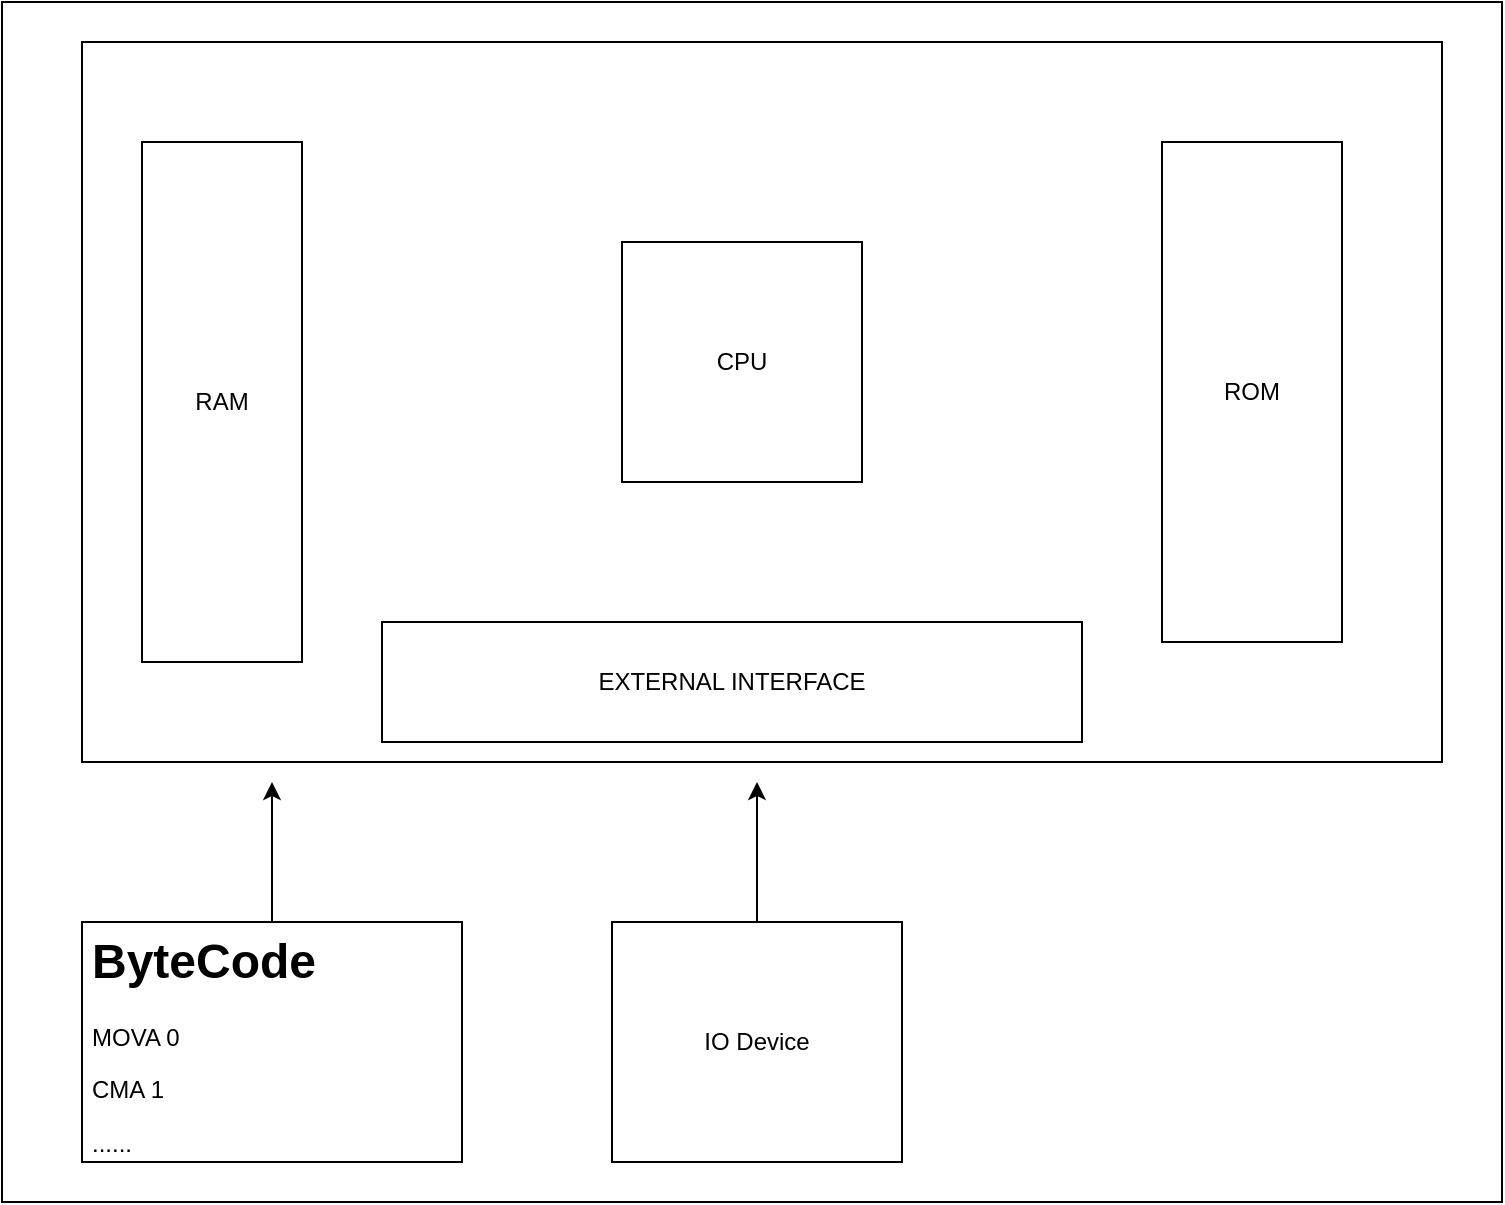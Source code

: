 <mxfile version="13.10.0" type="embed">
    <diagram id="NbtpkB8BgfAw_VZ1BtPf" name="Page-1">
        <mxGraphModel dx="1582" dy="856" grid="1" gridSize="10" guides="1" tooltips="1" connect="1" arrows="1" fold="1" page="1" pageScale="1" pageWidth="827" pageHeight="1169" math="0" shadow="0">
            <root>
                <mxCell id="0"/>
                <mxCell id="1" parent="0"/>
                <mxCell id="2" value="" style="rounded=0;whiteSpace=wrap;html=1;" parent="1" vertex="1">
                    <mxGeometry x="40" y="20" width="680" height="360" as="geometry"/>
                </mxCell>
                <mxCell id="3" value="CPU" style="whiteSpace=wrap;html=1;aspect=fixed;" parent="1" vertex="1">
                    <mxGeometry x="310" y="120" width="120" height="120" as="geometry"/>
                </mxCell>
                <mxCell id="4" value="RAM" style="rounded=0;whiteSpace=wrap;html=1;" parent="1" vertex="1">
                    <mxGeometry x="70" y="70" width="80" height="260" as="geometry"/>
                </mxCell>
                <mxCell id="5" value="ROM" style="rounded=0;whiteSpace=wrap;html=1;" parent="1" vertex="1">
                    <mxGeometry x="580" y="70" width="90" height="250" as="geometry"/>
                </mxCell>
                <mxCell id="6" value="EXTERNAL INTERFACE" style="rounded=0;whiteSpace=wrap;html=1;" parent="1" vertex="1">
                    <mxGeometry x="190" y="310" width="350" height="60" as="geometry"/>
                </mxCell>
                <mxCell id="9" style="edgeStyle=orthogonalEdgeStyle;rounded=0;orthogonalLoop=1;jettySize=auto;html=1;" parent="1" source="8" edge="1">
                    <mxGeometry relative="1" as="geometry">
                        <mxPoint x="135" y="390" as="targetPoint"/>
                    </mxGeometry>
                </mxCell>
                <mxCell id="8" value="&lt;h1&gt;ByteCode&lt;/h1&gt;&lt;p&gt;MOVA 0&lt;/p&gt;&lt;p&gt;CMA 1&lt;/p&gt;&lt;p&gt;......&lt;/p&gt;" style="text;html=1;fillColor=none;spacing=5;spacingTop=-20;whiteSpace=wrap;overflow=hidden;rounded=0;strokeColor=#000000;" parent="1" vertex="1">
                    <mxGeometry x="40" y="460" width="190" height="120" as="geometry"/>
                </mxCell>
                <mxCell id="11" style="edgeStyle=orthogonalEdgeStyle;rounded=0;orthogonalLoop=1;jettySize=auto;html=1;" parent="1" source="10" edge="1">
                    <mxGeometry relative="1" as="geometry">
                        <mxPoint x="377.5" y="390" as="targetPoint"/>
                    </mxGeometry>
                </mxCell>
                <mxCell id="10" value="IO Device" style="rounded=0;whiteSpace=wrap;html=1;" parent="1" vertex="1">
                    <mxGeometry x="305" y="460" width="145" height="120" as="geometry"/>
                </mxCell>
                <mxCell id="13" value="" style="rounded=0;whiteSpace=wrap;html=1;fillColor=none;" vertex="1" parent="1">
                    <mxGeometry width="750" height="600" as="geometry"/>
                </mxCell>
            </root>
        </mxGraphModel>
    </diagram>
</mxfile>